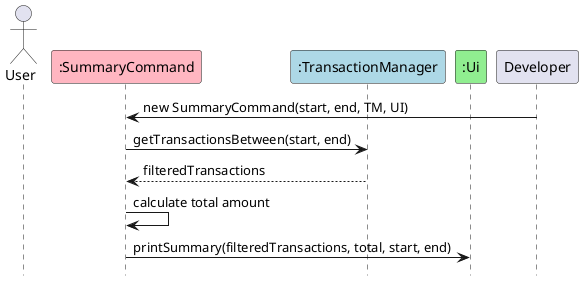 <!-- @@author Lukapeng77 -->
@startuml

hide footbox
skinparam sequenceReferenceBackgroundColor #f7807c

actor User

participant ":SummaryCommand" as SummaryCommand #FFB6C1
participant ":TransactionManager" as TM #ADD8E6
participant ":Ui" as UI #90EE90

Developer -> SummaryCommand : new SummaryCommand(start, end, TM, UI)

SummaryCommand -> TM : getTransactionsBetween(start, end)
TM --> SummaryCommand : filteredTransactions

SummaryCommand -> SummaryCommand : calculate total amount

SummaryCommand -> UI : printSummary(filteredTransactions, total, start, end)

@enduml
